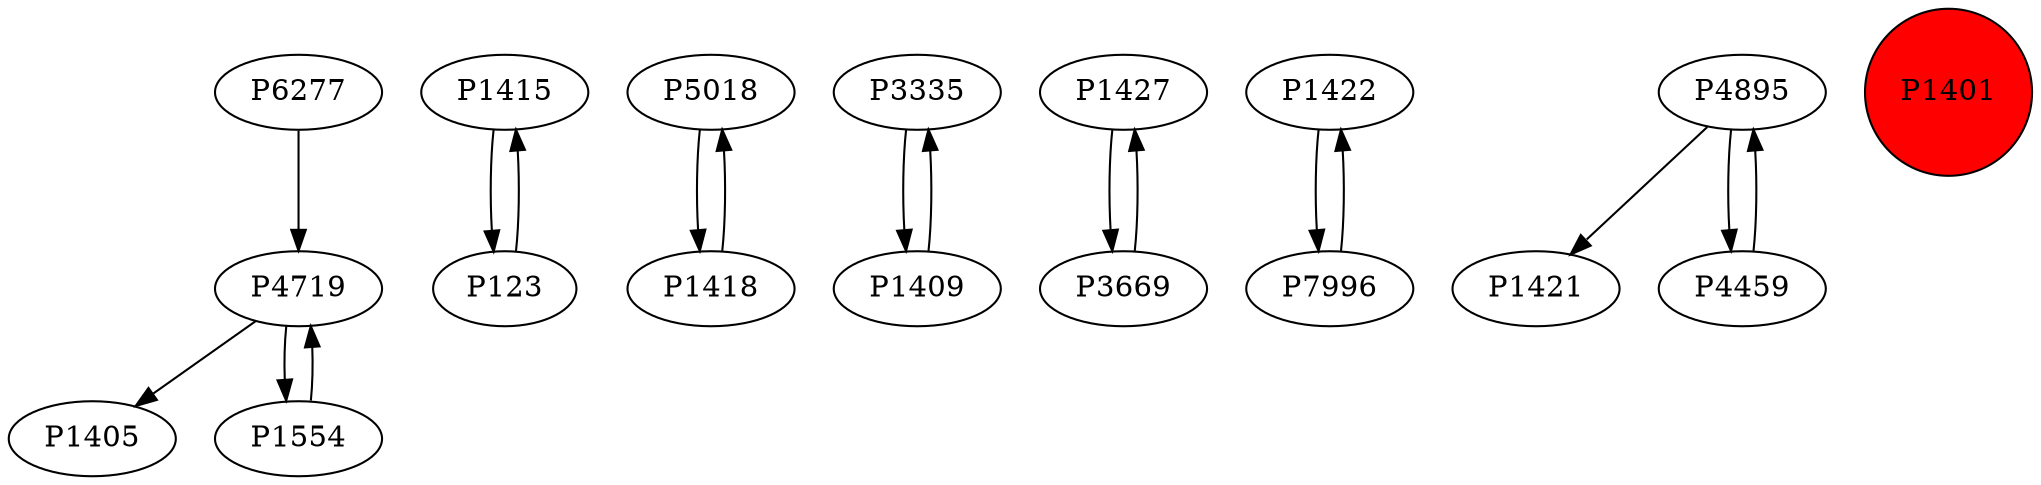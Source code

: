 digraph {
	P4719 -> P1405
	P1415 -> P123
	P5018 -> P1418
	P3335 -> P1409
	P1418 -> P5018
	P1427 -> P3669
	P1422 -> P7996
	P4895 -> P1421
	P3669 -> P1427
	P123 -> P1415
	P4895 -> P4459
	P4459 -> P4895
	P6277 -> P4719
	P7996 -> P1422
	P4719 -> P1554
	P1554 -> P4719
	P1409 -> P3335
	P1401 [shape=circle]
	P1401 [style=filled]
	P1401 [fillcolor=red]
}